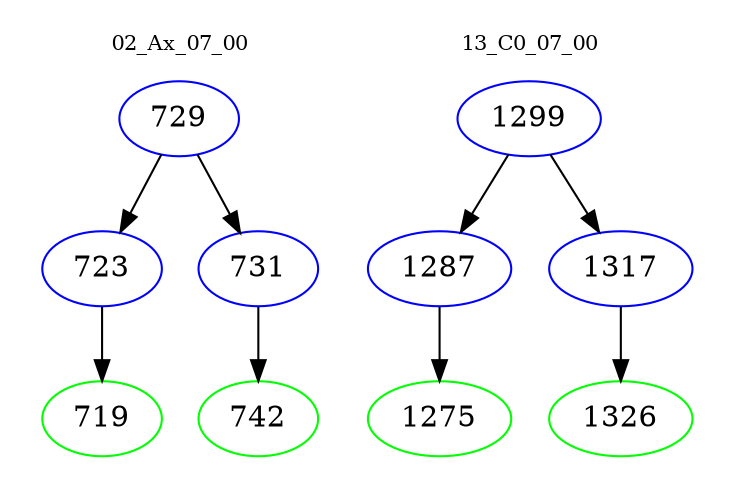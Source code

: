 digraph{
subgraph cluster_0 {
color = white
label = "02_Ax_07_00";
fontsize=10;
T0_729 [label="729", color="blue"]
T0_729 -> T0_723 [color="black"]
T0_723 [label="723", color="blue"]
T0_723 -> T0_719 [color="black"]
T0_719 [label="719", color="green"]
T0_729 -> T0_731 [color="black"]
T0_731 [label="731", color="blue"]
T0_731 -> T0_742 [color="black"]
T0_742 [label="742", color="green"]
}
subgraph cluster_1 {
color = white
label = "13_C0_07_00";
fontsize=10;
T1_1299 [label="1299", color="blue"]
T1_1299 -> T1_1287 [color="black"]
T1_1287 [label="1287", color="blue"]
T1_1287 -> T1_1275 [color="black"]
T1_1275 [label="1275", color="green"]
T1_1299 -> T1_1317 [color="black"]
T1_1317 [label="1317", color="blue"]
T1_1317 -> T1_1326 [color="black"]
T1_1326 [label="1326", color="green"]
}
}
